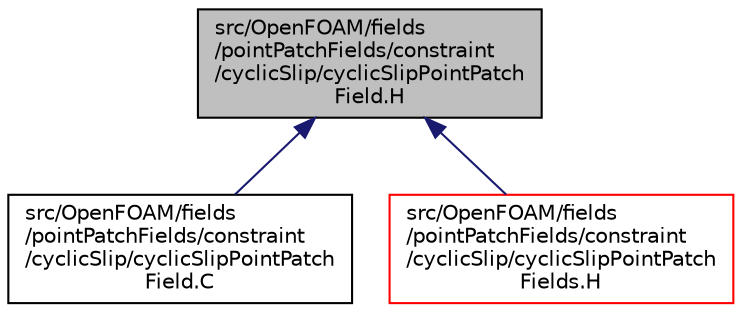 digraph "src/OpenFOAM/fields/pointPatchFields/constraint/cyclicSlip/cyclicSlipPointPatchField.H"
{
  bgcolor="transparent";
  edge [fontname="Helvetica",fontsize="10",labelfontname="Helvetica",labelfontsize="10"];
  node [fontname="Helvetica",fontsize="10",shape=record];
  Node1 [label="src/OpenFOAM/fields\l/pointPatchFields/constraint\l/cyclicSlip/cyclicSlipPointPatch\lField.H",height=0.2,width=0.4,color="black", fillcolor="grey75", style="filled", fontcolor="black"];
  Node1 -> Node2 [dir="back",color="midnightblue",fontsize="10",style="solid",fontname="Helvetica"];
  Node2 [label="src/OpenFOAM/fields\l/pointPatchFields/constraint\l/cyclicSlip/cyclicSlipPointPatch\lField.C",height=0.2,width=0.4,color="black",URL="$a08025.html"];
  Node1 -> Node3 [dir="back",color="midnightblue",fontsize="10",style="solid",fontname="Helvetica"];
  Node3 [label="src/OpenFOAM/fields\l/pointPatchFields/constraint\l/cyclicSlip/cyclicSlipPointPatch\lFields.H",height=0.2,width=0.4,color="red",URL="$a08028.html"];
}
